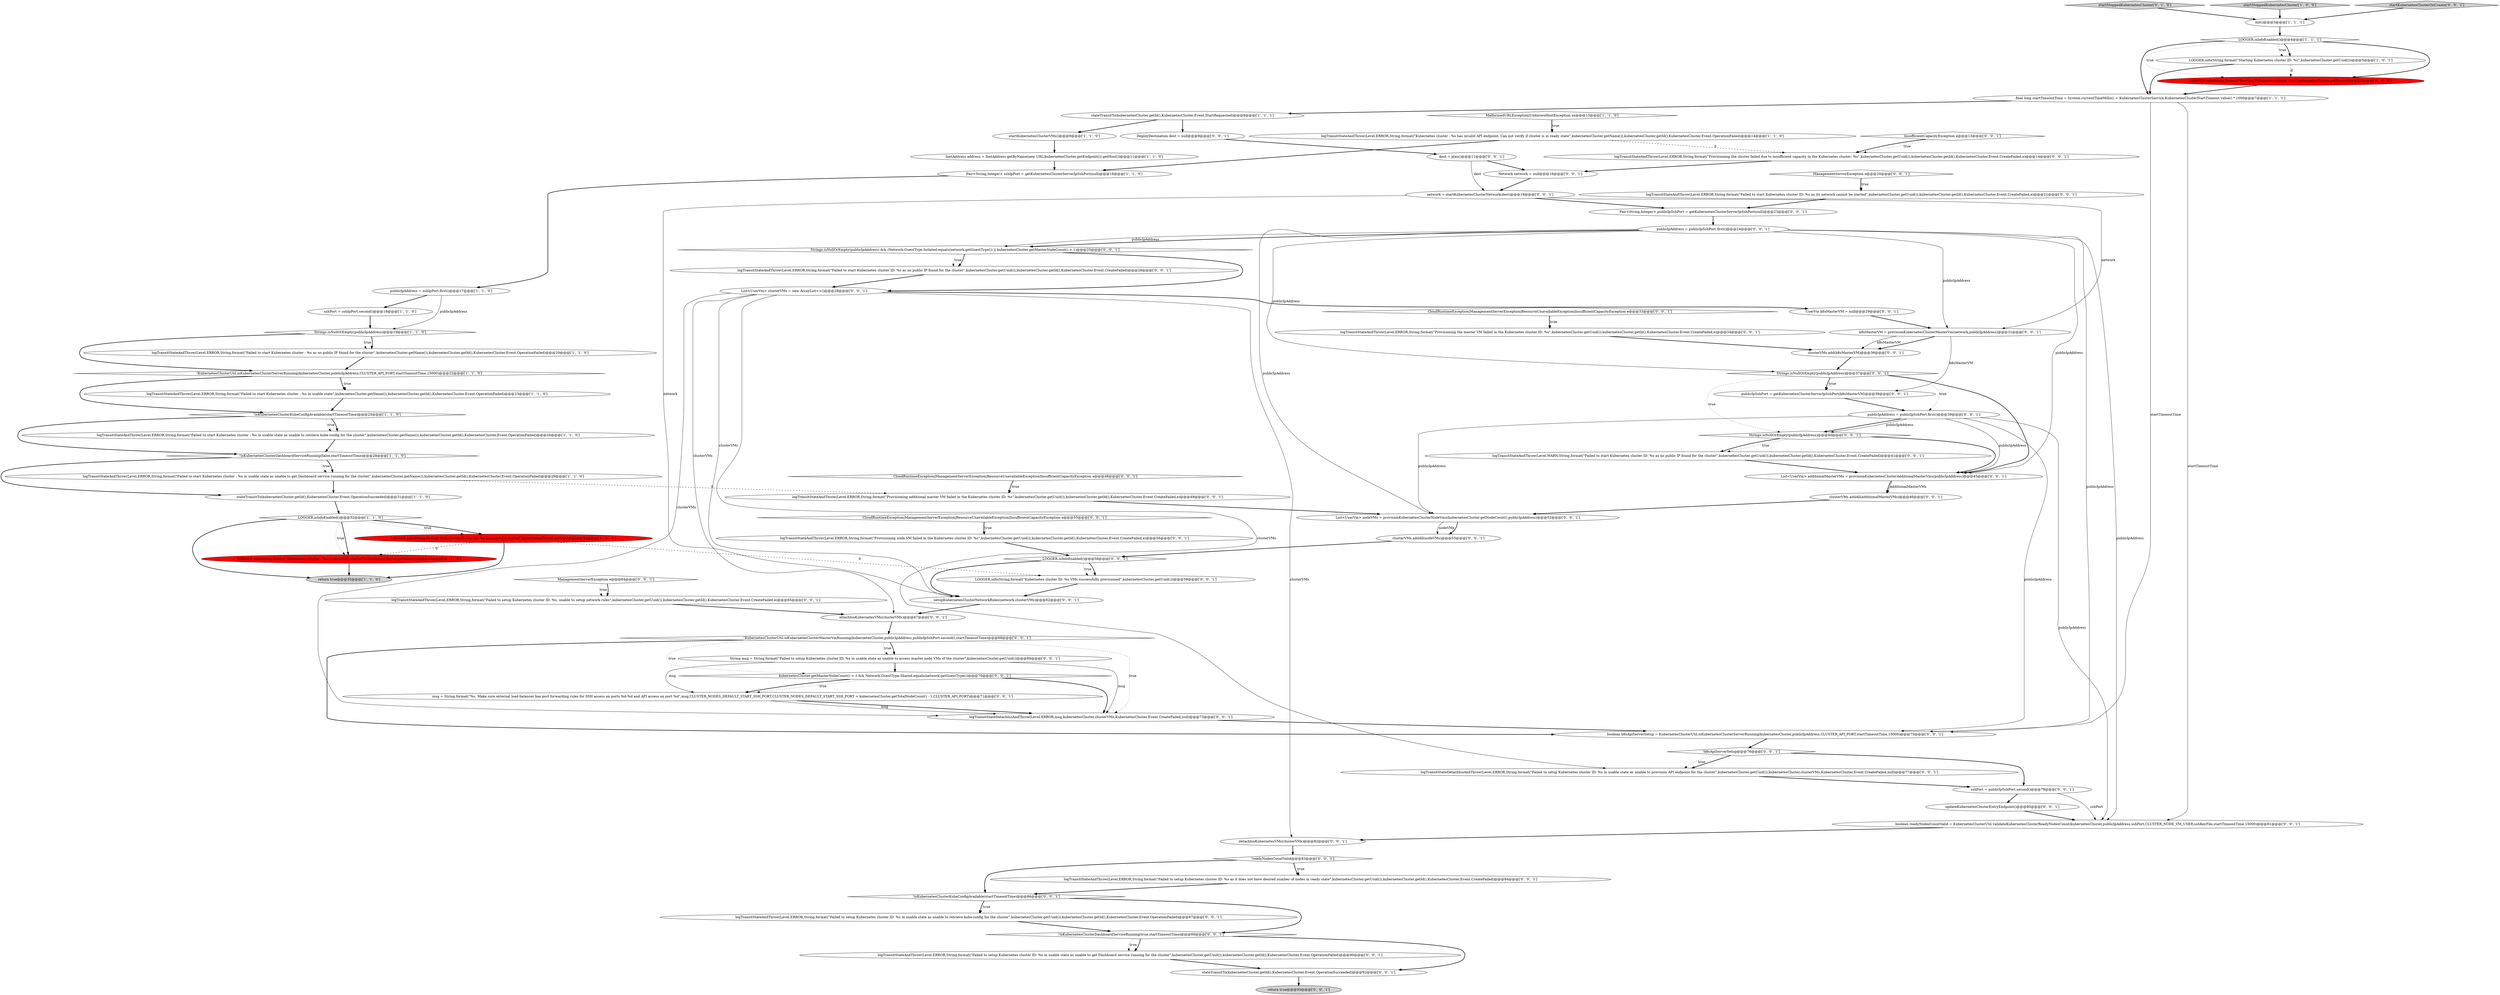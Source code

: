 digraph {
15 [style = filled, label = "logTransitStateAndThrow(Level.ERROR,String.format(\"Kubernetes cluster : %s has invalid API endpoint. Can not verify if cluster is in ready state\",kubernetesCluster.getName()),kubernetesCluster.getId(),KubernetesCluster.Event.OperationFailed)@@@14@@@['1', '1', '0']", fillcolor = white, shape = ellipse image = "AAA0AAABBB1BBB"];
65 [style = filled, label = "Strings.isNullOrEmpty(publicIpAddress)@@@37@@@['0', '0', '1']", fillcolor = white, shape = diamond image = "AAA0AAABBB3BBB"];
8 [style = filled, label = "Strings.isNullOrEmpty(publicIpAddress)@@@19@@@['1', '1', '0']", fillcolor = white, shape = diamond image = "AAA0AAABBB1BBB"];
2 [style = filled, label = "LOGGER.info(String.format(\"Kubernetes cluster ID: %s successfully started\",kubernetesCluster.getUuid()))@@@33@@@['1', '0', '0']", fillcolor = red, shape = ellipse image = "AAA1AAABBB1BBB"];
85 [style = filled, label = "ManagementServerException e@@@20@@@['0', '0', '1']", fillcolor = white, shape = diamond image = "AAA0AAABBB3BBB"];
39 [style = filled, label = "DeployDestination dest = null@@@9@@@['0', '0', '1']", fillcolor = white, shape = ellipse image = "AAA0AAABBB3BBB"];
51 [style = filled, label = "List<UserVm> additionalMasterVMs = provisionKubernetesClusterAdditionalMasterVms(publicIpAddress)@@@45@@@['0', '0', '1']", fillcolor = white, shape = ellipse image = "AAA0AAABBB3BBB"];
54 [style = filled, label = "publicIpAddress = publicIpSshPort.first()@@@24@@@['0', '0', '1']", fillcolor = white, shape = ellipse image = "AAA0AAABBB3BBB"];
37 [style = filled, label = "!readyNodesCountValid@@@83@@@['0', '0', '1']", fillcolor = white, shape = diamond image = "AAA0AAABBB3BBB"];
57 [style = filled, label = "CloudRuntimeException|ManagementServerException|ResourceUnavailableException|InsufficientCapacityException e@@@55@@@['0', '0', '1']", fillcolor = white, shape = diamond image = "AAA0AAABBB3BBB"];
1 [style = filled, label = "return true@@@35@@@['1', '1', '0']", fillcolor = lightgray, shape = ellipse image = "AAA0AAABBB1BBB"];
3 [style = filled, label = "sshPort = sshIpPort.second()@@@18@@@['1', '1', '0']", fillcolor = white, shape = ellipse image = "AAA0AAABBB1BBB"];
30 [style = filled, label = "logTransitStateAndThrow(Level.ERROR,String.format(\"Failed to setup Kubernetes cluster ID: %s in usable state as unable to retrieve kube-config for the cluster\",kubernetesCluster.getUuid()),kubernetesCluster.getId(),KubernetesCluster.Event.OperationFailed)@@@87@@@['0', '0', '1']", fillcolor = white, shape = ellipse image = "AAA0AAABBB3BBB"];
42 [style = filled, label = "logTransitStateDetachIsoAndThrow(Level.ERROR,msg,kubernetesCluster,clusterVMs,KubernetesCluster.Event.CreateFailed,null)@@@73@@@['0', '0', '1']", fillcolor = white, shape = ellipse image = "AAA0AAABBB3BBB"];
19 [style = filled, label = "!KubernetesClusterUtil.isKubernetesClusterServerRunning(kubernetesCluster,publicIpAddress,CLUSTER_API_PORT,startTimeoutTime,15000)@@@22@@@['1', '1', '0']", fillcolor = white, shape = diamond image = "AAA0AAABBB1BBB"];
0 [style = filled, label = "Pair<String,Integer> sshIpPort = getKubernetesClusterServerIpSshPort(null)@@@16@@@['1', '1', '0']", fillcolor = white, shape = ellipse image = "AAA0AAABBB1BBB"];
50 [style = filled, label = "detachIsoKubernetesVMs(clusterVMs)@@@82@@@['0', '0', '1']", fillcolor = white, shape = ellipse image = "AAA0AAABBB3BBB"];
58 [style = filled, label = "List<UserVm> clusterVMs = new ArrayList<>()@@@28@@@['0', '0', '1']", fillcolor = white, shape = ellipse image = "AAA0AAABBB3BBB"];
68 [style = filled, label = "stateTransitTo(kubernetesCluster.getId(),KubernetesCluster.Event.OperationSucceeded)@@@92@@@['0', '0', '1']", fillcolor = white, shape = ellipse image = "AAA0AAABBB3BBB"];
16 [style = filled, label = "!isKubernetesClusterKubeConfigAvailable(startTimeoutTime)@@@25@@@['1', '1', '0']", fillcolor = white, shape = diamond image = "AAA0AAABBB1BBB"];
62 [style = filled, label = "LOGGER.info(String.format(\"Kubernetes cluster ID: %s VMs successfully provisioned\",kubernetesCluster.getUuid()))@@@59@@@['0', '0', '1']", fillcolor = white, shape = ellipse image = "AAA0AAABBB3BBB"];
13 [style = filled, label = "stateTransitTo(kubernetesCluster.getId(),KubernetesCluster.Event.OperationSucceeded)@@@31@@@['1', '1', '0']", fillcolor = white, shape = ellipse image = "AAA0AAABBB1BBB"];
5 [style = filled, label = "LOGGER.isInfoEnabled()@@@32@@@['1', '1', '0']", fillcolor = white, shape = diamond image = "AAA0AAABBB1BBB"];
80 [style = filled, label = "logTransitStateAndThrow(Level.ERROR,String.format(\"Provisioning additional master VM failed in the Kubernetes cluster ID: %s\",kubernetesCluster.getUuid()),kubernetesCluster.getId(),KubernetesCluster.Event.CreateFailed,e)@@@49@@@['0', '0', '1']", fillcolor = white, shape = ellipse image = "AAA0AAABBB3BBB"];
26 [style = filled, label = "startStoppedKubernetesCluster['0', '1', '0']", fillcolor = lightgray, shape = diamond image = "AAA0AAABBB2BBB"];
74 [style = filled, label = "k8sMasterVM = provisionKubernetesClusterMasterVm(network,publicIpAddress)@@@31@@@['0', '0', '1']", fillcolor = white, shape = ellipse image = "AAA0AAABBB3BBB"];
36 [style = filled, label = "attachIsoKubernetesVMs(clusterVMs)@@@67@@@['0', '0', '1']", fillcolor = white, shape = ellipse image = "AAA0AAABBB3BBB"];
11 [style = filled, label = "publicIpAddress = sshIpPort.first()@@@17@@@['1', '1', '0']", fillcolor = white, shape = ellipse image = "AAA0AAABBB1BBB"];
76 [style = filled, label = "boolean readyNodesCountValid = KubernetesClusterUtil.validateKubernetesClusterReadyNodesCount(kubernetesCluster,publicIpAddress,sshPort,CLUSTER_NODE_VM_USER,sshKeyFile,startTimeoutTime,15000)@@@81@@@['0', '0', '1']", fillcolor = white, shape = ellipse image = "AAA0AAABBB3BBB"];
32 [style = filled, label = "InsufficientCapacityException e@@@13@@@['0', '0', '1']", fillcolor = white, shape = diamond image = "AAA0AAABBB3BBB"];
9 [style = filled, label = "final long startTimeoutTime = System.currentTimeMillis() + KubernetesClusterService.KubernetesClusterStartTimeout.value() * 1000@@@7@@@['1', '1', '1']", fillcolor = white, shape = ellipse image = "AAA0AAABBB1BBB"];
45 [style = filled, label = "msg = String.format(\"%s. Make sure external load-balancer has port forwarding rules for SSH access on ports %d-%d and API access on port %d\",msg,CLUSTER_NODES_DEFAULT_START_SSH_PORT,CLUSTER_NODES_DEFAULT_START_SSH_PORT + kubernetesCluster.getTotalNodeCount() - 1,CLUSTER_API_PORT)@@@71@@@['0', '0', '1']", fillcolor = white, shape = ellipse image = "AAA0AAABBB3BBB"];
7 [style = filled, label = "init()@@@3@@@['1', '1', '1']", fillcolor = white, shape = ellipse image = "AAA0AAABBB1BBB"];
35 [style = filled, label = "String msg = String.format(\"Failed to setup Kubernetes cluster ID: %s in usable state as unable to access master node VMs of the cluster\",kubernetesCluster.getUuid())@@@69@@@['0', '0', '1']", fillcolor = white, shape = ellipse image = "AAA0AAABBB3BBB"];
40 [style = filled, label = "logTransitStateDetachIsoAndThrow(Level.ERROR,String.format(\"Failed to setup Kubernetes cluster ID: %s in usable state as unable to provision API endpoint for the cluster\",kubernetesCluster.getUuid()),kubernetesCluster,clusterVMs,KubernetesCluster.Event.CreateFailed,null)@@@77@@@['0', '0', '1']", fillcolor = white, shape = ellipse image = "AAA0AAABBB3BBB"];
29 [style = filled, label = "List<UserVm> nodeVMs = provisionKubernetesClusterNodeVms(kubernetesCluster.getNodeCount(),publicIpAddress)@@@52@@@['0', '0', '1']", fillcolor = white, shape = ellipse image = "AAA0AAABBB3BBB"];
56 [style = filled, label = "!k8sApiServerSetup@@@76@@@['0', '0', '1']", fillcolor = white, shape = diamond image = "AAA0AAABBB3BBB"];
4 [style = filled, label = "logTransitStateAndThrow(Level.ERROR,String.format(\"Failed to start Kubernetes cluster : %s in usable state\",kubernetesCluster.getName()),kubernetesCluster.getId(),KubernetesCluster.Event.OperationFailed)@@@23@@@['1', '1', '0']", fillcolor = white, shape = ellipse image = "AAA0AAABBB1BBB"];
70 [style = filled, label = "LOGGER.isInfoEnabled()@@@58@@@['0', '0', '1']", fillcolor = white, shape = diamond image = "AAA0AAABBB3BBB"];
21 [style = filled, label = "LOGGER.isInfoEnabled()@@@4@@@['1', '1', '1']", fillcolor = white, shape = diamond image = "AAA0AAABBB1BBB"];
22 [style = filled, label = "!isKubernetesClusterDashboardServiceRunning(false,startTimeoutTime)@@@28@@@['1', '1', '0']", fillcolor = white, shape = diamond image = "AAA0AAABBB1BBB"];
33 [style = filled, label = "logTransitStateAndThrow(Level.ERROR,String.format(\"Provisioning the master VM failed in the Kubernetes cluster ID: %s\",kubernetesCluster.getUuid()),kubernetesCluster.getId(),KubernetesCluster.Event.CreateFailed,e)@@@34@@@['0', '0', '1']", fillcolor = white, shape = ellipse image = "AAA0AAABBB3BBB"];
61 [style = filled, label = "ManagementServerException e@@@64@@@['0', '0', '1']", fillcolor = white, shape = diamond image = "AAA0AAABBB3BBB"];
6 [style = filled, label = "startKubernetesClusterVMs()@@@9@@@['1', '1', '0']", fillcolor = white, shape = ellipse image = "AAA0AAABBB1BBB"];
43 [style = filled, label = "dest = plan()@@@11@@@['0', '0', '1']", fillcolor = white, shape = ellipse image = "AAA0AAABBB3BBB"];
67 [style = filled, label = "clusterVMs.addAll(nodeVMs)@@@53@@@['0', '0', '1']", fillcolor = white, shape = ellipse image = "AAA0AAABBB3BBB"];
63 [style = filled, label = "!isKubernetesClusterKubeConfigAvailable(startTimeoutTime)@@@86@@@['0', '0', '1']", fillcolor = white, shape = diamond image = "AAA0AAABBB3BBB"];
49 [style = filled, label = "sshPort = publicIpSshPort.second()@@@79@@@['0', '0', '1']", fillcolor = white, shape = ellipse image = "AAA0AAABBB3BBB"];
52 [style = filled, label = "!KubernetesClusterUtil.isKubernetesClusterMasterVmRunning(kubernetesCluster,publicIpAddress,publicIpSshPort.second(),startTimeoutTime)@@@68@@@['0', '0', '1']", fillcolor = white, shape = diamond image = "AAA0AAABBB3BBB"];
12 [style = filled, label = "logTransitStateAndThrow(Level.ERROR,String.format(\"Failed to start Kubernetes cluster : %s in usable state as unable to get Dashboard service running for the cluster\",kubernetesCluster.getName()),kubernetesCluster.getId(),KubernetesCluster.Event.OperationFailed)@@@29@@@['1', '1', '0']", fillcolor = white, shape = ellipse image = "AAA0AAABBB1BBB"];
27 [style = filled, label = "LOGGER.info(String.format(\"Kubernetes cluster : %s successfully started\",kubernetesCluster.getName()))@@@33@@@['0', '1', '0']", fillcolor = red, shape = ellipse image = "AAA1AAABBB2BBB"];
83 [style = filled, label = "logTransitStateAndThrow(Level.WARN,String.format(\"Failed to start Kubernetes cluster ID: %s as no public IP found for the cluster\",kubernetesCluster.getUuid()),kubernetesCluster.getId(),KubernetesCluster.Event.CreateFailed)@@@41@@@['0', '0', '1']", fillcolor = white, shape = ellipse image = "AAA0AAABBB3BBB"];
77 [style = filled, label = "Network network = null@@@16@@@['0', '0', '1']", fillcolor = white, shape = ellipse image = "AAA0AAABBB3BBB"];
41 [style = filled, label = "logTransitStateAndThrow(Level.ERROR,String.format(\"Failed to setup Kubernetes cluster ID: %s as it does not have desired number of nodes in ready state\",kubernetesCluster.getUuid()),kubernetesCluster.getId(),KubernetesCluster.Event.CreateFailed)@@@84@@@['0', '0', '1']", fillcolor = white, shape = ellipse image = "AAA0AAABBB3BBB"];
48 [style = filled, label = "network = startKubernetesClusterNetwork(dest)@@@18@@@['0', '0', '1']", fillcolor = white, shape = ellipse image = "AAA0AAABBB3BBB"];
55 [style = filled, label = "publicIpSshPort = getKubernetesClusterServerIpSshPort(k8sMasterVM)@@@38@@@['0', '0', '1']", fillcolor = white, shape = ellipse image = "AAA0AAABBB3BBB"];
60 [style = filled, label = "Strings.isNullOrEmpty(publicIpAddress) && (Network.GuestType.Isolated.equals(network.getGuestType()) || kubernetesCluster.getMasterNodeCount() > 1)@@@25@@@['0', '0', '1']", fillcolor = white, shape = diamond image = "AAA0AAABBB3BBB"];
82 [style = filled, label = "return true@@@93@@@['0', '0', '1']", fillcolor = lightgray, shape = ellipse image = "AAA0AAABBB3BBB"];
17 [style = filled, label = "stateTransitTo(kubernetesCluster.getId(),KubernetesCluster.Event.StartRequested)@@@8@@@['1', '1', '1']", fillcolor = white, shape = ellipse image = "AAA0AAABBB1BBB"];
79 [style = filled, label = "UserVm k8sMasterVM = null@@@29@@@['0', '0', '1']", fillcolor = white, shape = ellipse image = "AAA0AAABBB3BBB"];
64 [style = filled, label = "CloudRuntimeException|ManagementServerException|ResourceUnavailableException|InsufficientCapacityException e@@@33@@@['0', '0', '1']", fillcolor = white, shape = diamond image = "AAA0AAABBB3BBB"];
20 [style = filled, label = "startStoppedKubernetesCluster['1', '0', '0']", fillcolor = lightgray, shape = diamond image = "AAA0AAABBB1BBB"];
78 [style = filled, label = "startKubernetesClusterOnCreate['0', '0', '1']", fillcolor = lightgray, shape = diamond image = "AAA0AAABBB3BBB"];
81 [style = filled, label = "logTransitStateAndThrow(Level.ERROR,String.format(\"Provisioning node VM failed in the Kubernetes cluster ID: %s\",kubernetesCluster.getUuid()),kubernetesCluster.getId(),KubernetesCluster.Event.CreateFailed,e)@@@56@@@['0', '0', '1']", fillcolor = white, shape = ellipse image = "AAA0AAABBB3BBB"];
84 [style = filled, label = "updateKubernetesClusterEntryEndpoint()@@@80@@@['0', '0', '1']", fillcolor = white, shape = ellipse image = "AAA0AAABBB3BBB"];
23 [style = filled, label = "InetAddress address = InetAddress.getByName(new URL(kubernetesCluster.getEndpoint()).getHost())@@@11@@@['1', '1', '0']", fillcolor = white, shape = ellipse image = "AAA0AAABBB1BBB"];
18 [style = filled, label = "logTransitStateAndThrow(Level.ERROR,String.format(\"Failed to start Kubernetes cluster : %s as no public IP found for the cluster\",kubernetesCluster.getName()),kubernetesCluster.getId(),KubernetesCluster.Event.OperationFailed)@@@20@@@['1', '1', '0']", fillcolor = white, shape = ellipse image = "AAA0AAABBB1BBB"];
24 [style = filled, label = "logTransitStateAndThrow(Level.ERROR,String.format(\"Failed to start Kubernetes cluster : %s in usable state as unable to retrieve kube-config for the cluster\",kubernetesCluster.getName()),kubernetesCluster.getId(),KubernetesCluster.Event.OperationFailed)@@@26@@@['1', '1', '0']", fillcolor = white, shape = ellipse image = "AAA0AAABBB1BBB"];
10 [style = filled, label = "MalformedURLException|UnknownHostException ex@@@13@@@['1', '1', '0']", fillcolor = white, shape = diamond image = "AAA0AAABBB1BBB"];
38 [style = filled, label = "logTransitStateAndThrow(Level.ERROR,String.format(\"Failed to setup Kubernetes cluster ID: %s in usable state as unable to get Dashboard service running for the cluster\",kubernetesCluster.getUuid()),kubernetesCluster.getId(),KubernetesCluster.Event.OperationFailed)@@@90@@@['0', '0', '1']", fillcolor = white, shape = ellipse image = "AAA0AAABBB3BBB"];
53 [style = filled, label = "kubernetesCluster.getMasterNodeCount() > 1 && Network.GuestType.Shared.equals(network.getGuestType())@@@70@@@['0', '0', '1']", fillcolor = white, shape = diamond image = "AAA0AAABBB3BBB"];
14 [style = filled, label = "LOGGER.info(String.format(\"Starting Kubernetes cluster ID: %s\",kubernetesCluster.getUuid()))@@@5@@@['1', '0', '1']", fillcolor = white, shape = ellipse image = "AAA0AAABBB1BBB"];
28 [style = filled, label = "publicIpAddress = publicIpSshPort.first()@@@39@@@['0', '0', '1']", fillcolor = white, shape = ellipse image = "AAA0AAABBB3BBB"];
66 [style = filled, label = "logTransitStateAndThrow(Level.ERROR,String.format(\"Provisioning the cluster failed due to insufficient capacity in the Kubernetes cluster: %s\",kubernetesCluster.getUuid()),kubernetesCluster.getId(),KubernetesCluster.Event.CreateFailed,e)@@@14@@@['0', '0', '1']", fillcolor = white, shape = ellipse image = "AAA0AAABBB3BBB"];
71 [style = filled, label = "Pair<String,Integer> publicIpSshPort = getKubernetesClusterServerIpSshPort(null)@@@23@@@['0', '0', '1']", fillcolor = white, shape = ellipse image = "AAA0AAABBB3BBB"];
34 [style = filled, label = "clusterVMs.addAll(additionalMasterVMs)@@@46@@@['0', '0', '1']", fillcolor = white, shape = ellipse image = "AAA0AAABBB3BBB"];
31 [style = filled, label = "clusterVMs.add(k8sMasterVM)@@@36@@@['0', '0', '1']", fillcolor = white, shape = ellipse image = "AAA0AAABBB3BBB"];
75 [style = filled, label = "logTransitStateAndThrow(Level.ERROR,String.format(\"Failed to start Kubernetes cluster ID: %s as no public IP found for the cluster\",kubernetesCluster.getUuid()),kubernetesCluster.getId(),KubernetesCluster.Event.CreateFailed)@@@26@@@['0', '0', '1']", fillcolor = white, shape = ellipse image = "AAA0AAABBB3BBB"];
47 [style = filled, label = "setupKubernetesClusterNetworkRules(network,clusterVMs)@@@62@@@['0', '0', '1']", fillcolor = white, shape = ellipse image = "AAA0AAABBB3BBB"];
73 [style = filled, label = "Strings.isNullOrEmpty(publicIpAddress)@@@40@@@['0', '0', '1']", fillcolor = white, shape = diamond image = "AAA0AAABBB3BBB"];
25 [style = filled, label = "LOGGER.info(String.format(\"Starting Kubernetes cluster : %s\",kubernetesCluster.getName()))@@@5@@@['0', '1', '0']", fillcolor = red, shape = ellipse image = "AAA1AAABBB2BBB"];
44 [style = filled, label = "boolean k8sApiServerSetup = KubernetesClusterUtil.isKubernetesClusterServerRunning(kubernetesCluster,publicIpAddress,CLUSTER_API_PORT,startTimeoutTime,15000)@@@75@@@['0', '0', '1']", fillcolor = white, shape = ellipse image = "AAA0AAABBB3BBB"];
59 [style = filled, label = "CloudRuntimeException|ManagementServerException|ResourceUnavailableException|InsufficientCapacityException e@@@48@@@['0', '0', '1']", fillcolor = white, shape = diamond image = "AAA0AAABBB3BBB"];
46 [style = filled, label = "logTransitStateAndThrow(Level.ERROR,String.format(\"Failed to start Kubernetes cluster ID: %s as its network cannot be started\",kubernetesCluster.getUuid()),kubernetesCluster.getId(),KubernetesCluster.Event.CreateFailed,e)@@@21@@@['0', '0', '1']", fillcolor = white, shape = ellipse image = "AAA0AAABBB3BBB"];
69 [style = filled, label = "logTransitStateAndThrow(Level.ERROR,String.format(\"Failed to setup Kubernetes cluster ID: %s, unable to setup network rules\",kubernetesCluster.getUuid()),kubernetesCluster.getId(),KubernetesCluster.Event.CreateFailed,e)@@@65@@@['0', '0', '1']", fillcolor = white, shape = ellipse image = "AAA0AAABBB3BBB"];
72 [style = filled, label = "!isKubernetesClusterDashboardServiceRunning(true,startTimeoutTime)@@@89@@@['0', '0', '1']", fillcolor = white, shape = diamond image = "AAA0AAABBB3BBB"];
63->72 [style = bold, label=""];
52->44 [style = bold, label=""];
40->49 [style = bold, label=""];
28->51 [style = solid, label="publicIpAddress"];
35->42 [style = solid, label="msg"];
43->48 [style = solid, label="dest"];
14->25 [style = dashed, label="0"];
74->31 [style = bold, label=""];
54->65 [style = solid, label="publicIpAddress"];
9->76 [style = solid, label="startTimeoutTime"];
65->51 [style = bold, label=""];
42->44 [style = bold, label=""];
78->7 [style = bold, label=""];
9->44 [style = solid, label="startTimeoutTime"];
63->30 [style = dotted, label="true"];
15->0 [style = bold, label=""];
45->42 [style = bold, label=""];
85->46 [style = bold, label=""];
11->8 [style = solid, label="publicIpAddress"];
54->74 [style = solid, label="publicIpAddress"];
14->9 [style = bold, label=""];
64->33 [style = bold, label=""];
58->50 [style = solid, label="clusterVMs"];
45->42 [style = solid, label="msg"];
22->13 [style = bold, label=""];
4->16 [style = bold, label=""];
73->83 [style = dotted, label="true"];
52->35 [style = bold, label=""];
65->28 [style = dotted, label="true"];
58->42 [style = solid, label="clusterVMs"];
51->34 [style = solid, label="additionalMasterVMs"];
26->7 [style = bold, label=""];
54->60 [style = bold, label=""];
8->18 [style = bold, label=""];
28->73 [style = bold, label=""];
50->37 [style = bold, label=""];
72->38 [style = bold, label=""];
18->19 [style = bold, label=""];
77->48 [style = bold, label=""];
2->27 [style = dashed, label="0"];
68->82 [style = bold, label=""];
9->17 [style = bold, label=""];
21->25 [style = bold, label=""];
85->46 [style = dotted, label="true"];
72->38 [style = dotted, label="true"];
48->74 [style = solid, label="network"];
38->68 [style = bold, label=""];
58->79 [style = bold, label=""];
54->51 [style = solid, label="publicIpAddress"];
32->66 [style = dotted, label="true"];
5->1 [style = bold, label=""];
21->9 [style = bold, label=""];
74->31 [style = solid, label="k8sMasterVM"];
83->51 [style = bold, label=""];
37->41 [style = dotted, label="true"];
19->4 [style = dotted, label="true"];
57->81 [style = dotted, label="true"];
17->39 [style = bold, label=""];
37->63 [style = bold, label=""];
13->5 [style = bold, label=""];
29->67 [style = solid, label="nodeVMs"];
8->18 [style = dotted, label="true"];
65->55 [style = bold, label=""];
64->33 [style = dotted, label="true"];
58->40 [style = solid, label="clusterVMs"];
20->7 [style = bold, label=""];
76->50 [style = bold, label=""];
56->40 [style = bold, label=""];
73->83 [style = bold, label=""];
47->36 [style = bold, label=""];
54->29 [style = solid, label="publicIpAddress"];
16->24 [style = dotted, label="true"];
59->80 [style = bold, label=""];
34->29 [style = bold, label=""];
71->54 [style = bold, label=""];
44->56 [style = bold, label=""];
32->66 [style = bold, label=""];
17->6 [style = bold, label=""];
80->29 [style = bold, label=""];
36->52 [style = bold, label=""];
2->1 [style = bold, label=""];
6->23 [style = bold, label=""];
28->73 [style = solid, label="publicIpAddress"];
16->24 [style = bold, label=""];
73->51 [style = bold, label=""];
37->41 [style = bold, label=""];
25->9 [style = bold, label=""];
43->77 [style = bold, label=""];
67->70 [style = bold, label=""];
53->42 [style = bold, label=""];
61->69 [style = bold, label=""];
0->11 [style = bold, label=""];
52->42 [style = dotted, label="true"];
53->45 [style = dotted, label="true"];
23->0 [style = bold, label=""];
52->53 [style = dotted, label="true"];
58->47 [style = solid, label="clusterVMs"];
58->36 [style = solid, label="clusterVMs"];
49->84 [style = bold, label=""];
19->16 [style = bold, label=""];
21->25 [style = dotted, label="true"];
60->58 [style = bold, label=""];
12->13 [style = bold, label=""];
49->76 [style = solid, label="sshPort"];
59->80 [style = dotted, label="true"];
48->47 [style = solid, label="network"];
11->3 [style = bold, label=""];
3->8 [style = bold, label=""];
70->47 [style = bold, label=""];
56->40 [style = dotted, label="true"];
5->27 [style = dotted, label="true"];
57->81 [style = bold, label=""];
84->76 [style = bold, label=""];
62->47 [style = bold, label=""];
31->65 [style = bold, label=""];
35->53 [style = bold, label=""];
5->2 [style = dotted, label="true"];
21->14 [style = bold, label=""];
30->72 [style = bold, label=""];
66->77 [style = bold, label=""];
27->1 [style = bold, label=""];
28->44 [style = solid, label="publicIpAddress"];
56->49 [style = bold, label=""];
10->15 [style = bold, label=""];
29->67 [style = bold, label=""];
74->55 [style = solid, label="k8sMasterVM"];
8->19 [style = bold, label=""];
39->43 [style = bold, label=""];
70->62 [style = bold, label=""];
54->60 [style = solid, label="publicIpAddress"];
48->71 [style = bold, label=""];
12->80 [style = dashed, label="0"];
28->76 [style = solid, label="publicIpAddress"];
65->55 [style = dotted, label="true"];
16->22 [style = bold, label=""];
24->22 [style = bold, label=""];
61->69 [style = dotted, label="true"];
63->30 [style = bold, label=""];
75->58 [style = bold, label=""];
69->36 [style = bold, label=""];
22->12 [style = dotted, label="true"];
10->15 [style = dotted, label="true"];
46->71 [style = bold, label=""];
54->76 [style = solid, label="publicIpAddress"];
5->2 [style = bold, label=""];
22->12 [style = bold, label=""];
65->73 [style = dotted, label="true"];
81->70 [style = bold, label=""];
52->35 [style = dotted, label="true"];
21->14 [style = dotted, label="true"];
79->74 [style = bold, label=""];
70->62 [style = dotted, label="true"];
15->66 [style = dashed, label="0"];
7->21 [style = bold, label=""];
33->31 [style = bold, label=""];
60->75 [style = dotted, label="true"];
54->44 [style = solid, label="publicIpAddress"];
19->4 [style = bold, label=""];
5->27 [style = bold, label=""];
51->34 [style = bold, label=""];
2->62 [style = dashed, label="0"];
60->75 [style = bold, label=""];
72->68 [style = bold, label=""];
41->63 [style = bold, label=""];
53->45 [style = bold, label=""];
35->45 [style = solid, label="msg"];
55->28 [style = bold, label=""];
28->29 [style = solid, label="publicIpAddress"];
}
